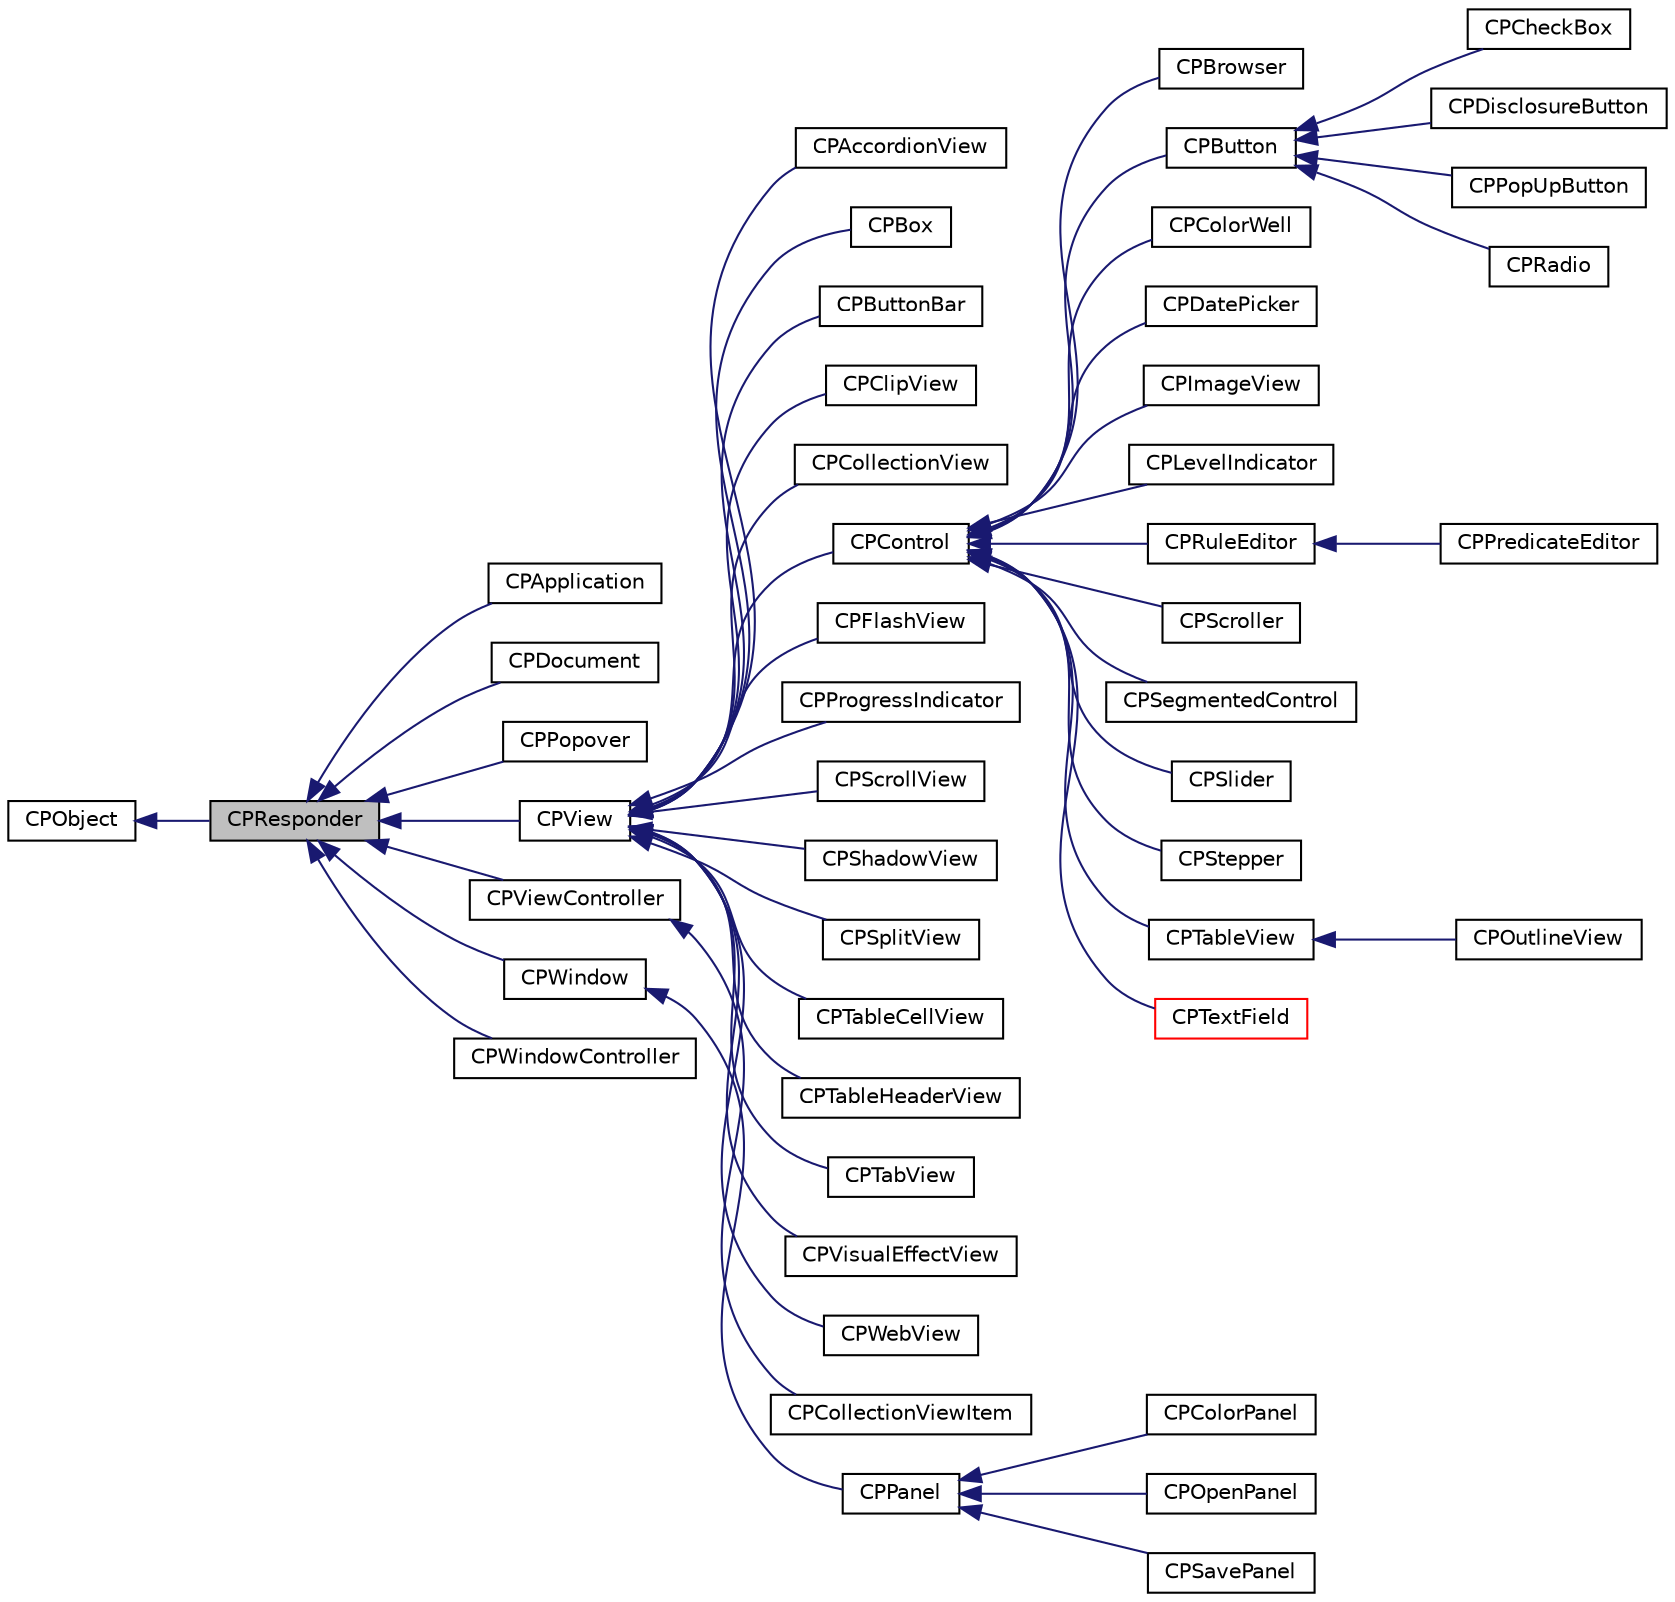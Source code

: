 digraph "CPResponder"
{
  edge [fontname="Helvetica",fontsize="10",labelfontname="Helvetica",labelfontsize="10"];
  node [fontname="Helvetica",fontsize="10",shape=record];
  rankdir="LR";
  Node1 [label="CPResponder",height=0.2,width=0.4,color="black", fillcolor="grey75", style="filled" fontcolor="black"];
  Node2 -> Node1 [dir="back",color="midnightblue",fontsize="10",style="solid",fontname="Helvetica"];
  Node2 [label="CPObject",height=0.2,width=0.4,color="black", fillcolor="white", style="filled",URL="$class_c_p_object.html"];
  Node1 -> Node3 [dir="back",color="midnightblue",fontsize="10",style="solid",fontname="Helvetica"];
  Node3 [label="CPApplication",height=0.2,width=0.4,color="black", fillcolor="white", style="filled",URL="$interface_c_p_application.html"];
  Node1 -> Node4 [dir="back",color="midnightblue",fontsize="10",style="solid",fontname="Helvetica"];
  Node4 [label="CPDocument",height=0.2,width=0.4,color="black", fillcolor="white", style="filled",URL="$interface_c_p_document.html"];
  Node1 -> Node5 [dir="back",color="midnightblue",fontsize="10",style="solid",fontname="Helvetica"];
  Node5 [label="CPPopover",height=0.2,width=0.4,color="black", fillcolor="white", style="filled",URL="$interface_c_p_popover.html"];
  Node1 -> Node6 [dir="back",color="midnightblue",fontsize="10",style="solid",fontname="Helvetica"];
  Node6 [label="CPView",height=0.2,width=0.4,color="black", fillcolor="white", style="filled",URL="$interface_c_p_view.html"];
  Node6 -> Node7 [dir="back",color="midnightblue",fontsize="10",style="solid",fontname="Helvetica"];
  Node7 [label="CPAccordionView",height=0.2,width=0.4,color="black", fillcolor="white", style="filled",URL="$interface_c_p_accordion_view.html"];
  Node6 -> Node8 [dir="back",color="midnightblue",fontsize="10",style="solid",fontname="Helvetica"];
  Node8 [label="CPBox",height=0.2,width=0.4,color="black", fillcolor="white", style="filled",URL="$interface_c_p_box.html"];
  Node6 -> Node9 [dir="back",color="midnightblue",fontsize="10",style="solid",fontname="Helvetica"];
  Node9 [label="CPButtonBar",height=0.2,width=0.4,color="black", fillcolor="white", style="filled",URL="$interface_c_p_button_bar.html"];
  Node6 -> Node10 [dir="back",color="midnightblue",fontsize="10",style="solid",fontname="Helvetica"];
  Node10 [label="CPClipView",height=0.2,width=0.4,color="black", fillcolor="white", style="filled",URL="$interface_c_p_clip_view.html"];
  Node6 -> Node11 [dir="back",color="midnightblue",fontsize="10",style="solid",fontname="Helvetica"];
  Node11 [label="CPCollectionView",height=0.2,width=0.4,color="black", fillcolor="white", style="filled",URL="$interface_c_p_collection_view.html"];
  Node6 -> Node12 [dir="back",color="midnightblue",fontsize="10",style="solid",fontname="Helvetica"];
  Node12 [label="CPControl",height=0.2,width=0.4,color="black", fillcolor="white", style="filled",URL="$interface_c_p_control.html"];
  Node12 -> Node13 [dir="back",color="midnightblue",fontsize="10",style="solid",fontname="Helvetica"];
  Node13 [label="CPBrowser",height=0.2,width=0.4,color="black", fillcolor="white", style="filled",URL="$interface_c_p_browser.html"];
  Node12 -> Node14 [dir="back",color="midnightblue",fontsize="10",style="solid",fontname="Helvetica"];
  Node14 [label="CPButton",height=0.2,width=0.4,color="black", fillcolor="white", style="filled",URL="$interface_c_p_button.html"];
  Node14 -> Node15 [dir="back",color="midnightblue",fontsize="10",style="solid",fontname="Helvetica"];
  Node15 [label="CPCheckBox",height=0.2,width=0.4,color="black", fillcolor="white", style="filled",URL="$interface_c_p_check_box.html"];
  Node14 -> Node16 [dir="back",color="midnightblue",fontsize="10",style="solid",fontname="Helvetica"];
  Node16 [label="CPDisclosureButton",height=0.2,width=0.4,color="black", fillcolor="white", style="filled",URL="$interface_c_p_disclosure_button.html"];
  Node14 -> Node17 [dir="back",color="midnightblue",fontsize="10",style="solid",fontname="Helvetica"];
  Node17 [label="CPPopUpButton",height=0.2,width=0.4,color="black", fillcolor="white", style="filled",URL="$interface_c_p_pop_up_button.html"];
  Node14 -> Node18 [dir="back",color="midnightblue",fontsize="10",style="solid",fontname="Helvetica"];
  Node18 [label="CPRadio",height=0.2,width=0.4,color="black", fillcolor="white", style="filled",URL="$interface_c_p_radio.html"];
  Node12 -> Node19 [dir="back",color="midnightblue",fontsize="10",style="solid",fontname="Helvetica"];
  Node19 [label="CPColorWell",height=0.2,width=0.4,color="black", fillcolor="white", style="filled",URL="$interface_c_p_color_well.html"];
  Node12 -> Node20 [dir="back",color="midnightblue",fontsize="10",style="solid",fontname="Helvetica"];
  Node20 [label="CPDatePicker",height=0.2,width=0.4,color="black", fillcolor="white", style="filled",URL="$interface_c_p_date_picker.html"];
  Node12 -> Node21 [dir="back",color="midnightblue",fontsize="10",style="solid",fontname="Helvetica"];
  Node21 [label="CPImageView",height=0.2,width=0.4,color="black", fillcolor="white", style="filled",URL="$interface_c_p_image_view.html"];
  Node12 -> Node22 [dir="back",color="midnightblue",fontsize="10",style="solid",fontname="Helvetica"];
  Node22 [label="CPLevelIndicator",height=0.2,width=0.4,color="black", fillcolor="white", style="filled",URL="$interface_c_p_level_indicator.html"];
  Node12 -> Node23 [dir="back",color="midnightblue",fontsize="10",style="solid",fontname="Helvetica"];
  Node23 [label="CPRuleEditor",height=0.2,width=0.4,color="black", fillcolor="white", style="filled",URL="$interface_c_p_rule_editor.html",tooltip="A view for creating and configuring criteria. "];
  Node23 -> Node24 [dir="back",color="midnightblue",fontsize="10",style="solid",fontname="Helvetica"];
  Node24 [label="CPPredicateEditor",height=0.2,width=0.4,color="black", fillcolor="white", style="filled",URL="$interface_c_p_predicate_editor.html"];
  Node12 -> Node25 [dir="back",color="midnightblue",fontsize="10",style="solid",fontname="Helvetica"];
  Node25 [label="CPScroller",height=0.2,width=0.4,color="black", fillcolor="white", style="filled",URL="$interface_c_p_scroller.html"];
  Node12 -> Node26 [dir="back",color="midnightblue",fontsize="10",style="solid",fontname="Helvetica"];
  Node26 [label="CPSegmentedControl",height=0.2,width=0.4,color="black", fillcolor="white", style="filled",URL="$interface_c_p_segmented_control.html"];
  Node12 -> Node27 [dir="back",color="midnightblue",fontsize="10",style="solid",fontname="Helvetica"];
  Node27 [label="CPSlider",height=0.2,width=0.4,color="black", fillcolor="white", style="filled",URL="$interface_c_p_slider.html"];
  Node12 -> Node28 [dir="back",color="midnightblue",fontsize="10",style="solid",fontname="Helvetica"];
  Node28 [label="CPStepper",height=0.2,width=0.4,color="black", fillcolor="white", style="filled",URL="$interface_c_p_stepper.html"];
  Node12 -> Node29 [dir="back",color="midnightblue",fontsize="10",style="solid",fontname="Helvetica"];
  Node29 [label="CPTableView",height=0.2,width=0.4,color="black", fillcolor="white", style="filled",URL="$interface_c_p_table_view.html"];
  Node29 -> Node30 [dir="back",color="midnightblue",fontsize="10",style="solid",fontname="Helvetica"];
  Node30 [label="CPOutlineView",height=0.2,width=0.4,color="black", fillcolor="white", style="filled",URL="$interface_c_p_outline_view.html"];
  Node12 -> Node31 [dir="back",color="midnightblue",fontsize="10",style="solid",fontname="Helvetica"];
  Node31 [label="CPTextField",height=0.2,width=0.4,color="red", fillcolor="white", style="filled",URL="$interface_c_p_text_field.html"];
  Node6 -> Node32 [dir="back",color="midnightblue",fontsize="10",style="solid",fontname="Helvetica"];
  Node32 [label="CPFlashView",height=0.2,width=0.4,color="black", fillcolor="white", style="filled",URL="$interface_c_p_flash_view.html"];
  Node6 -> Node33 [dir="back",color="midnightblue",fontsize="10",style="solid",fontname="Helvetica"];
  Node33 [label="CPProgressIndicator",height=0.2,width=0.4,color="black", fillcolor="white", style="filled",URL="$interface_c_p_progress_indicator.html"];
  Node6 -> Node34 [dir="back",color="midnightblue",fontsize="10",style="solid",fontname="Helvetica"];
  Node34 [label="CPScrollView",height=0.2,width=0.4,color="black", fillcolor="white", style="filled",URL="$interface_c_p_scroll_view.html"];
  Node6 -> Node35 [dir="back",color="midnightblue",fontsize="10",style="solid",fontname="Helvetica"];
  Node35 [label="CPShadowView",height=0.2,width=0.4,color="black", fillcolor="white", style="filled",URL="$interface_c_p_shadow_view.html"];
  Node6 -> Node36 [dir="back",color="midnightblue",fontsize="10",style="solid",fontname="Helvetica"];
  Node36 [label="CPSplitView",height=0.2,width=0.4,color="black", fillcolor="white", style="filled",URL="$interface_c_p_split_view.html"];
  Node6 -> Node37 [dir="back",color="midnightblue",fontsize="10",style="solid",fontname="Helvetica"];
  Node37 [label="CPTableCellView",height=0.2,width=0.4,color="black", fillcolor="white", style="filled",URL="$interface_c_p_table_cell_view.html"];
  Node6 -> Node38 [dir="back",color="midnightblue",fontsize="10",style="solid",fontname="Helvetica"];
  Node38 [label="CPTableHeaderView",height=0.2,width=0.4,color="black", fillcolor="white", style="filled",URL="$interface_c_p_table_header_view.html"];
  Node6 -> Node39 [dir="back",color="midnightblue",fontsize="10",style="solid",fontname="Helvetica"];
  Node39 [label="CPTabView",height=0.2,width=0.4,color="black", fillcolor="white", style="filled",URL="$interface_c_p_tab_view.html"];
  Node6 -> Node40 [dir="back",color="midnightblue",fontsize="10",style="solid",fontname="Helvetica"];
  Node40 [label="CPVisualEffectView",height=0.2,width=0.4,color="black", fillcolor="white", style="filled",URL="$interface_c_p_visual_effect_view.html"];
  Node6 -> Node41 [dir="back",color="midnightblue",fontsize="10",style="solid",fontname="Helvetica"];
  Node41 [label="CPWebView",height=0.2,width=0.4,color="black", fillcolor="white", style="filled",URL="$interface_c_p_web_view.html"];
  Node1 -> Node42 [dir="back",color="midnightblue",fontsize="10",style="solid",fontname="Helvetica"];
  Node42 [label="CPViewController",height=0.2,width=0.4,color="black", fillcolor="white", style="filled",URL="$interface_c_p_view_controller.html"];
  Node42 -> Node43 [dir="back",color="midnightblue",fontsize="10",style="solid",fontname="Helvetica"];
  Node43 [label="CPCollectionViewItem",height=0.2,width=0.4,color="black", fillcolor="white", style="filled",URL="$interface_c_p_collection_view_item.html"];
  Node1 -> Node44 [dir="back",color="midnightblue",fontsize="10",style="solid",fontname="Helvetica"];
  Node44 [label="CPWindow",height=0.2,width=0.4,color="black", fillcolor="white", style="filled",URL="$interface_c_p_window.html"];
  Node44 -> Node45 [dir="back",color="midnightblue",fontsize="10",style="solid",fontname="Helvetica"];
  Node45 [label="CPPanel",height=0.2,width=0.4,color="black", fillcolor="white", style="filled",URL="$interface_c_p_panel.html"];
  Node45 -> Node46 [dir="back",color="midnightblue",fontsize="10",style="solid",fontname="Helvetica"];
  Node46 [label="CPColorPanel",height=0.2,width=0.4,color="black", fillcolor="white", style="filled",URL="$interface_c_p_color_panel.html"];
  Node45 -> Node47 [dir="back",color="midnightblue",fontsize="10",style="solid",fontname="Helvetica"];
  Node47 [label="CPOpenPanel",height=0.2,width=0.4,color="black", fillcolor="white", style="filled",URL="$interface_c_p_open_panel.html"];
  Node45 -> Node48 [dir="back",color="midnightblue",fontsize="10",style="solid",fontname="Helvetica"];
  Node48 [label="CPSavePanel",height=0.2,width=0.4,color="black", fillcolor="white", style="filled",URL="$interface_c_p_save_panel.html"];
  Node1 -> Node49 [dir="back",color="midnightblue",fontsize="10",style="solid",fontname="Helvetica"];
  Node49 [label="CPWindowController",height=0.2,width=0.4,color="black", fillcolor="white", style="filled",URL="$interface_c_p_window_controller.html"];
}
